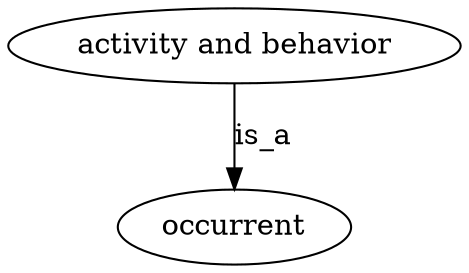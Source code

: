 digraph {
	graph [bb="0,0,217.08,123"];
	node [label="\N"];
	"activity and behavior"	[height=0.5,
		label="activity and behavior",
		pos="108.54,105",
		width=3.015];
	occurrent	[height=0.5,
		pos="108.54,18",
		width=1.5526];
	"activity and behavior" -> occurrent	[label=is_a,
		lp="122.54,61.5",
		pos="e,108.54,36.175 108.54,86.799 108.54,75.163 108.54,59.548 108.54,46.237"];
}
